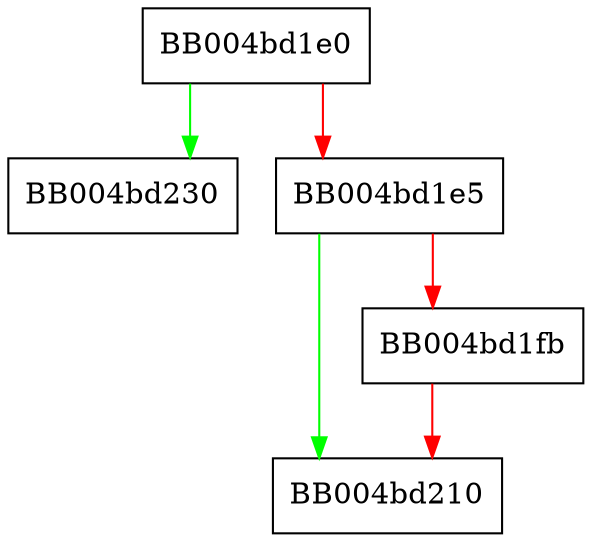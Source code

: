 digraph ossl_quic_srtm_free {
  node [shape="box"];
  graph [splines=ortho];
  BB004bd1e0 -> BB004bd230 [color="green"];
  BB004bd1e0 -> BB004bd1e5 [color="red"];
  BB004bd1e5 -> BB004bd210 [color="green"];
  BB004bd1e5 -> BB004bd1fb [color="red"];
  BB004bd1fb -> BB004bd210 [color="red"];
}